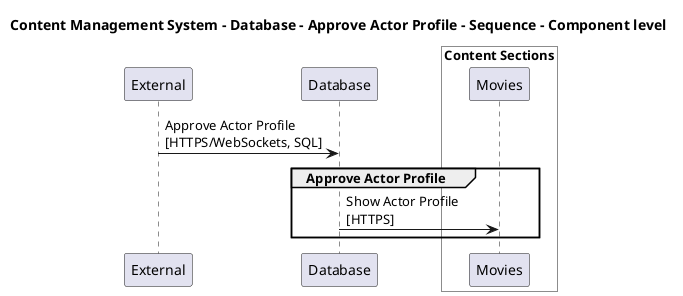 @startuml

title Content Management System - Database - Approve Actor Profile - Sequence - Component level

participant "External" as C4InterFlow.SoftwareSystems.ExternalSystem
participant "Database" as ContentManagementSystem.SoftwareSystems.Database

box "Admin" #White
    
box "Content Sections" #White
    participant "Movies" as ContentManagementSystem.SoftwareSystems.Admin.Containers.ContentSections.Components.Movies
end box

end box


C4InterFlow.SoftwareSystems.ExternalSystem -> ContentManagementSystem.SoftwareSystems.Database : Approve Actor Profile\n[HTTPS/WebSockets, SQL]
group Approve Actor Profile
ContentManagementSystem.SoftwareSystems.Database -> ContentManagementSystem.SoftwareSystems.Admin.Containers.ContentSections.Components.Movies : Show Actor Profile\n[HTTPS]
end


@enduml

